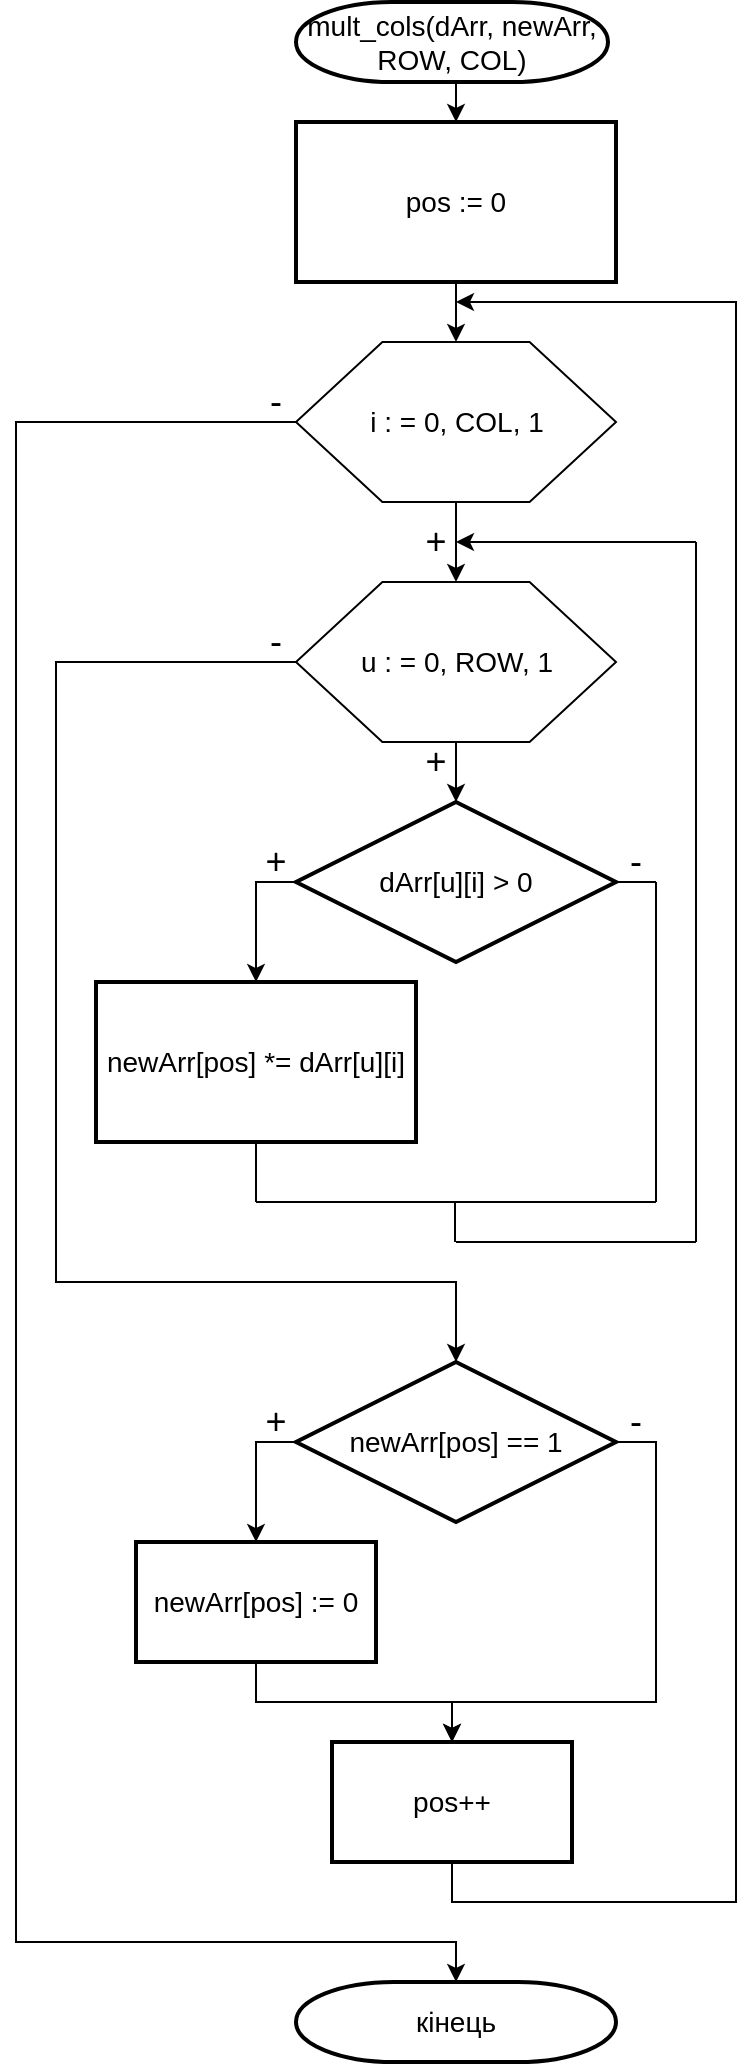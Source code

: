 <mxfile version="13.9.9" type="device"><diagram id="C5RBs43oDa-KdzZeNtuy" name="Page-1"><mxGraphModel dx="852" dy="494" grid="1" gridSize="10" guides="1" tooltips="1" connect="1" arrows="1" fold="1" page="1" pageScale="1" pageWidth="827" pageHeight="1169" math="0" shadow="0"><root><mxCell id="WIyWlLk6GJQsqaUBKTNV-0"/><mxCell id="WIyWlLk6GJQsqaUBKTNV-1" parent="WIyWlLk6GJQsqaUBKTNV-0"/><mxCell id="fy7kh_6BapIAiDt713Nj-39" style="edgeStyle=orthogonalEdgeStyle;rounded=0;orthogonalLoop=1;jettySize=auto;html=1;exitX=0.5;exitY=1;exitDx=0;exitDy=0;exitPerimeter=0;entryX=0.5;entryY=0;entryDx=0;entryDy=0;" edge="1" parent="WIyWlLk6GJQsqaUBKTNV-1" source="fy7kh_6BapIAiDt713Nj-0" target="fy7kh_6BapIAiDt713Nj-2"><mxGeometry relative="1" as="geometry"/></mxCell><mxCell id="fy7kh_6BapIAiDt713Nj-0" value="&lt;font style=&quot;font-size: 14px&quot;&gt;mult_cols(dArr, newArr, ROW, COL)&lt;/font&gt;" style="strokeWidth=2;html=1;shape=mxgraph.flowchart.terminator;whiteSpace=wrap;" vertex="1" parent="WIyWlLk6GJQsqaUBKTNV-1"><mxGeometry x="320" y="40" width="156" height="40" as="geometry"/></mxCell><mxCell id="fy7kh_6BapIAiDt713Nj-5" style="edgeStyle=orthogonalEdgeStyle;rounded=0;orthogonalLoop=1;jettySize=auto;html=1;exitX=0.5;exitY=1;exitDx=0;exitDy=0;entryX=0.5;entryY=0;entryDx=0;entryDy=0;" edge="1" parent="WIyWlLk6GJQsqaUBKTNV-1" source="fy7kh_6BapIAiDt713Nj-2" target="fy7kh_6BapIAiDt713Nj-4"><mxGeometry relative="1" as="geometry"/></mxCell><mxCell id="fy7kh_6BapIAiDt713Nj-2" value="&lt;font style=&quot;font-size: 14px&quot;&gt;pos := 0&lt;/font&gt;" style="whiteSpace=wrap;html=1;strokeWidth=2;" vertex="1" parent="WIyWlLk6GJQsqaUBKTNV-1"><mxGeometry x="320" y="100" width="160" height="80" as="geometry"/></mxCell><mxCell id="fy7kh_6BapIAiDt713Nj-7" style="edgeStyle=orthogonalEdgeStyle;rounded=0;orthogonalLoop=1;jettySize=auto;html=1;exitX=0.5;exitY=1;exitDx=0;exitDy=0;" edge="1" parent="WIyWlLk6GJQsqaUBKTNV-1" source="fy7kh_6BapIAiDt713Nj-4" target="fy7kh_6BapIAiDt713Nj-6"><mxGeometry relative="1" as="geometry"/></mxCell><mxCell id="fy7kh_6BapIAiDt713Nj-4" value="&lt;font style=&quot;font-size: 14px&quot;&gt;i : = 0, COL, 1&lt;/font&gt;" style="verticalLabelPosition=middle;verticalAlign=middle;html=1;shape=hexagon;perimeter=hexagonPerimeter2;arcSize=6;size=0.27;labelPosition=center;align=center;" vertex="1" parent="WIyWlLk6GJQsqaUBKTNV-1"><mxGeometry x="320" y="210" width="160" height="80" as="geometry"/></mxCell><mxCell id="fy7kh_6BapIAiDt713Nj-9" style="edgeStyle=orthogonalEdgeStyle;rounded=0;orthogonalLoop=1;jettySize=auto;html=1;exitX=0.5;exitY=1;exitDx=0;exitDy=0;entryX=0.5;entryY=0;entryDx=0;entryDy=0;entryPerimeter=0;" edge="1" parent="WIyWlLk6GJQsqaUBKTNV-1" source="fy7kh_6BapIAiDt713Nj-6" target="fy7kh_6BapIAiDt713Nj-8"><mxGeometry relative="1" as="geometry"/></mxCell><mxCell id="fy7kh_6BapIAiDt713Nj-27" style="edgeStyle=orthogonalEdgeStyle;rounded=0;orthogonalLoop=1;jettySize=auto;html=1;exitX=0;exitY=0.5;exitDx=0;exitDy=0;entryX=0.5;entryY=0;entryDx=0;entryDy=0;entryPerimeter=0;" edge="1" parent="WIyWlLk6GJQsqaUBKTNV-1" source="fy7kh_6BapIAiDt713Nj-6" target="fy7kh_6BapIAiDt713Nj-29"><mxGeometry relative="1" as="geometry"><mxPoint x="400" y="196" as="targetPoint"/><Array as="points"><mxPoint x="200" y="370"/><mxPoint x="200" y="680"/><mxPoint x="400" y="680"/></Array></mxGeometry></mxCell><mxCell id="fy7kh_6BapIAiDt713Nj-6" value="&lt;font style=&quot;font-size: 14px&quot;&gt;u : = 0, ROW, 1&lt;/font&gt;" style="verticalLabelPosition=middle;verticalAlign=middle;html=1;shape=hexagon;perimeter=hexagonPerimeter2;arcSize=6;size=0.27;labelPosition=center;align=center;" vertex="1" parent="WIyWlLk6GJQsqaUBKTNV-1"><mxGeometry x="320" y="330" width="160" height="80" as="geometry"/></mxCell><mxCell id="fy7kh_6BapIAiDt713Nj-11" value="" style="edgeStyle=orthogonalEdgeStyle;rounded=0;orthogonalLoop=1;jettySize=auto;html=1;exitX=0;exitY=0.5;exitDx=0;exitDy=0;exitPerimeter=0;" edge="1" parent="WIyWlLk6GJQsqaUBKTNV-1" source="fy7kh_6BapIAiDt713Nj-8" target="fy7kh_6BapIAiDt713Nj-10"><mxGeometry relative="1" as="geometry"/></mxCell><mxCell id="fy7kh_6BapIAiDt713Nj-8" value="&lt;font style=&quot;font-size: 14px&quot;&gt;dArr[u][i] &amp;gt; 0&lt;/font&gt;" style="strokeWidth=2;html=1;shape=mxgraph.flowchart.decision;whiteSpace=wrap;" vertex="1" parent="WIyWlLk6GJQsqaUBKTNV-1"><mxGeometry x="320" y="440" width="160" height="80" as="geometry"/></mxCell><mxCell id="fy7kh_6BapIAiDt713Nj-10" value="&lt;font style=&quot;font-size: 14px&quot;&gt;newArr[pos] *= dArr[u][i]&lt;/font&gt;" style="whiteSpace=wrap;html=1;strokeWidth=2;" vertex="1" parent="WIyWlLk6GJQsqaUBKTNV-1"><mxGeometry x="220" y="530" width="160" height="80" as="geometry"/></mxCell><mxCell id="fy7kh_6BapIAiDt713Nj-12" value="" style="endArrow=none;html=1;" edge="1" parent="WIyWlLk6GJQsqaUBKTNV-1"><mxGeometry width="50" height="50" relative="1" as="geometry"><mxPoint x="500" y="480" as="sourcePoint"/><mxPoint x="480" y="480" as="targetPoint"/></mxGeometry></mxCell><mxCell id="fy7kh_6BapIAiDt713Nj-13" value="" style="endArrow=none;html=1;" edge="1" parent="WIyWlLk6GJQsqaUBKTNV-1"><mxGeometry width="50" height="50" relative="1" as="geometry"><mxPoint x="500" y="640" as="sourcePoint"/><mxPoint x="500" y="480" as="targetPoint"/></mxGeometry></mxCell><mxCell id="fy7kh_6BapIAiDt713Nj-14" value="" style="endArrow=none;html=1;" edge="1" parent="WIyWlLk6GJQsqaUBKTNV-1"><mxGeometry width="50" height="50" relative="1" as="geometry"><mxPoint x="300" y="640" as="sourcePoint"/><mxPoint x="500" y="640" as="targetPoint"/></mxGeometry></mxCell><mxCell id="fy7kh_6BapIAiDt713Nj-15" value="" style="endArrow=none;html=1;" edge="1" parent="WIyWlLk6GJQsqaUBKTNV-1"><mxGeometry width="50" height="50" relative="1" as="geometry"><mxPoint x="300" y="640" as="sourcePoint"/><mxPoint x="300" y="610" as="targetPoint"/></mxGeometry></mxCell><mxCell id="fy7kh_6BapIAiDt713Nj-16" value="&lt;font style=&quot;font-size: 18px&quot;&gt;+&lt;/font&gt;" style="text;html=1;strokeColor=none;fillColor=none;align=center;verticalAlign=middle;whiteSpace=wrap;rounded=0;" vertex="1" parent="WIyWlLk6GJQsqaUBKTNV-1"><mxGeometry x="290" y="460" width="40" height="20" as="geometry"/></mxCell><mxCell id="fy7kh_6BapIAiDt713Nj-17" value="&lt;font style=&quot;font-size: 18px&quot;&gt;-&lt;/font&gt;" style="text;html=1;strokeColor=none;fillColor=none;align=center;verticalAlign=middle;whiteSpace=wrap;rounded=0;" vertex="1" parent="WIyWlLk6GJQsqaUBKTNV-1"><mxGeometry x="470" y="460" width="40" height="20" as="geometry"/></mxCell><mxCell id="fy7kh_6BapIAiDt713Nj-18" value="" style="endArrow=none;html=1;" edge="1" parent="WIyWlLk6GJQsqaUBKTNV-1"><mxGeometry width="50" height="50" relative="1" as="geometry"><mxPoint x="399.5" y="660" as="sourcePoint"/><mxPoint x="399.5" y="640" as="targetPoint"/></mxGeometry></mxCell><mxCell id="fy7kh_6BapIAiDt713Nj-21" value="" style="endArrow=none;html=1;" edge="1" parent="WIyWlLk6GJQsqaUBKTNV-1"><mxGeometry width="50" height="50" relative="1" as="geometry"><mxPoint x="400" y="660" as="sourcePoint"/><mxPoint x="520" y="660" as="targetPoint"/></mxGeometry></mxCell><mxCell id="fy7kh_6BapIAiDt713Nj-22" value="" style="endArrow=none;html=1;" edge="1" parent="WIyWlLk6GJQsqaUBKTNV-1"><mxGeometry width="50" height="50" relative="1" as="geometry"><mxPoint x="520" y="660" as="sourcePoint"/><mxPoint x="520" y="310" as="targetPoint"/></mxGeometry></mxCell><mxCell id="fy7kh_6BapIAiDt713Nj-23" value="" style="endArrow=classic;html=1;" edge="1" parent="WIyWlLk6GJQsqaUBKTNV-1"><mxGeometry width="50" height="50" relative="1" as="geometry"><mxPoint x="520" y="310" as="sourcePoint"/><mxPoint x="400" y="310" as="targetPoint"/></mxGeometry></mxCell><mxCell id="fy7kh_6BapIAiDt713Nj-24" value="&lt;font style=&quot;font-size: 18px&quot;&gt;+&lt;/font&gt;" style="text;html=1;strokeColor=none;fillColor=none;align=center;verticalAlign=middle;whiteSpace=wrap;rounded=0;" vertex="1" parent="WIyWlLk6GJQsqaUBKTNV-1"><mxGeometry x="370" y="410" width="40" height="20" as="geometry"/></mxCell><mxCell id="fy7kh_6BapIAiDt713Nj-25" value="&lt;font style=&quot;font-size: 18px&quot;&gt;+&lt;/font&gt;" style="text;html=1;strokeColor=none;fillColor=none;align=center;verticalAlign=middle;whiteSpace=wrap;rounded=0;" vertex="1" parent="WIyWlLk6GJQsqaUBKTNV-1"><mxGeometry x="370" y="300" width="40" height="20" as="geometry"/></mxCell><mxCell id="fy7kh_6BapIAiDt713Nj-28" value="&lt;font style=&quot;font-size: 18px&quot;&gt;-&lt;/font&gt;" style="text;html=1;strokeColor=none;fillColor=none;align=center;verticalAlign=middle;whiteSpace=wrap;rounded=0;" vertex="1" parent="WIyWlLk6GJQsqaUBKTNV-1"><mxGeometry x="290" y="350" width="40" height="20" as="geometry"/></mxCell><mxCell id="fy7kh_6BapIAiDt713Nj-33" value="" style="edgeStyle=orthogonalEdgeStyle;rounded=0;orthogonalLoop=1;jettySize=auto;html=1;" edge="1" parent="WIyWlLk6GJQsqaUBKTNV-1" source="fy7kh_6BapIAiDt713Nj-29" target="fy7kh_6BapIAiDt713Nj-32"><mxGeometry relative="1" as="geometry"><Array as="points"><mxPoint x="300" y="760"/></Array></mxGeometry></mxCell><mxCell id="fy7kh_6BapIAiDt713Nj-36" style="edgeStyle=orthogonalEdgeStyle;rounded=0;orthogonalLoop=1;jettySize=auto;html=1;exitX=1;exitY=0.5;exitDx=0;exitDy=0;exitPerimeter=0;" edge="1" parent="WIyWlLk6GJQsqaUBKTNV-1" source="fy7kh_6BapIAiDt713Nj-29" target="fy7kh_6BapIAiDt713Nj-34"><mxGeometry relative="1" as="geometry"><Array as="points"><mxPoint x="500" y="760"/><mxPoint x="500" y="890"/><mxPoint x="398" y="890"/></Array></mxGeometry></mxCell><mxCell id="fy7kh_6BapIAiDt713Nj-29" value="&lt;font style=&quot;font-size: 14px&quot;&gt;newArr[pos] == 1&lt;/font&gt;" style="strokeWidth=2;html=1;shape=mxgraph.flowchart.decision;whiteSpace=wrap;" vertex="1" parent="WIyWlLk6GJQsqaUBKTNV-1"><mxGeometry x="320" y="720" width="160" height="80" as="geometry"/></mxCell><mxCell id="fy7kh_6BapIAiDt713Nj-42" style="edgeStyle=orthogonalEdgeStyle;rounded=0;orthogonalLoop=1;jettySize=auto;html=1;exitX=0.75;exitY=1;exitDx=0;exitDy=0;entryX=0.5;entryY=0;entryDx=0;entryDy=0;entryPerimeter=0;" edge="1" parent="WIyWlLk6GJQsqaUBKTNV-1" source="fy7kh_6BapIAiDt713Nj-31" target="fy7kh_6BapIAiDt713Nj-41"><mxGeometry relative="1" as="geometry"><Array as="points"><mxPoint x="180" y="250"/><mxPoint x="180" y="1010"/><mxPoint x="400" y="1010"/></Array></mxGeometry></mxCell><mxCell id="fy7kh_6BapIAiDt713Nj-31" value="&lt;font style=&quot;font-size: 18px&quot;&gt;-&lt;/font&gt;" style="text;html=1;strokeColor=none;fillColor=none;align=center;verticalAlign=middle;whiteSpace=wrap;rounded=0;" vertex="1" parent="WIyWlLk6GJQsqaUBKTNV-1"><mxGeometry x="290" y="230" width="40" height="20" as="geometry"/></mxCell><mxCell id="fy7kh_6BapIAiDt713Nj-35" value="" style="edgeStyle=orthogonalEdgeStyle;rounded=0;orthogonalLoop=1;jettySize=auto;html=1;" edge="1" parent="WIyWlLk6GJQsqaUBKTNV-1" source="fy7kh_6BapIAiDt713Nj-32" target="fy7kh_6BapIAiDt713Nj-34"><mxGeometry relative="1" as="geometry"/></mxCell><mxCell id="fy7kh_6BapIAiDt713Nj-32" value="&lt;font style=&quot;font-size: 14px&quot;&gt;newArr[pos] := 0&lt;/font&gt;" style="whiteSpace=wrap;html=1;strokeWidth=2;" vertex="1" parent="WIyWlLk6GJQsqaUBKTNV-1"><mxGeometry x="240" y="810" width="120" height="60" as="geometry"/></mxCell><mxCell id="fy7kh_6BapIAiDt713Nj-40" style="edgeStyle=orthogonalEdgeStyle;rounded=0;orthogonalLoop=1;jettySize=auto;html=1;exitX=0.5;exitY=1;exitDx=0;exitDy=0;" edge="1" parent="WIyWlLk6GJQsqaUBKTNV-1" source="fy7kh_6BapIAiDt713Nj-34"><mxGeometry relative="1" as="geometry"><mxPoint x="400" y="190" as="targetPoint"/><Array as="points"><mxPoint x="398" y="990"/><mxPoint x="540" y="990"/><mxPoint x="540" y="190"/></Array></mxGeometry></mxCell><mxCell id="fy7kh_6BapIAiDt713Nj-34" value="&lt;font style=&quot;font-size: 14px&quot;&gt;pos++&lt;/font&gt;" style="whiteSpace=wrap;html=1;strokeWidth=2;" vertex="1" parent="WIyWlLk6GJQsqaUBKTNV-1"><mxGeometry x="338" y="910" width="120" height="60" as="geometry"/></mxCell><mxCell id="fy7kh_6BapIAiDt713Nj-37" value="&lt;font style=&quot;font-size: 18px&quot;&gt;+&lt;/font&gt;" style="text;html=1;strokeColor=none;fillColor=none;align=center;verticalAlign=middle;whiteSpace=wrap;rounded=0;" vertex="1" parent="WIyWlLk6GJQsqaUBKTNV-1"><mxGeometry x="290" y="740" width="40" height="20" as="geometry"/></mxCell><mxCell id="fy7kh_6BapIAiDt713Nj-38" value="&lt;font style=&quot;font-size: 18px&quot;&gt;-&lt;/font&gt;" style="text;html=1;strokeColor=none;fillColor=none;align=center;verticalAlign=middle;whiteSpace=wrap;rounded=0;" vertex="1" parent="WIyWlLk6GJQsqaUBKTNV-1"><mxGeometry x="470" y="740" width="40" height="20" as="geometry"/></mxCell><mxCell id="fy7kh_6BapIAiDt713Nj-41" value="&lt;font style=&quot;font-size: 14px&quot;&gt;кінець&lt;/font&gt;" style="strokeWidth=2;html=1;shape=mxgraph.flowchart.terminator;whiteSpace=wrap;" vertex="1" parent="WIyWlLk6GJQsqaUBKTNV-1"><mxGeometry x="320" y="1030" width="160" height="40" as="geometry"/></mxCell></root></mxGraphModel></diagram></mxfile>